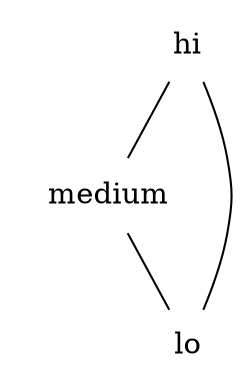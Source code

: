 graph G {
  graph [URL="default.html", BGURL="background.gif"]
  node [URL="\N.html", style=filled, color=white]

  // edge URLs are not supported by imagemap clients, but they are allowed.
  edge [URL="\N.html"] 
 
  hi 
  medium 
  lo 
 
  hi--medium--lo
  hi--lo
}
